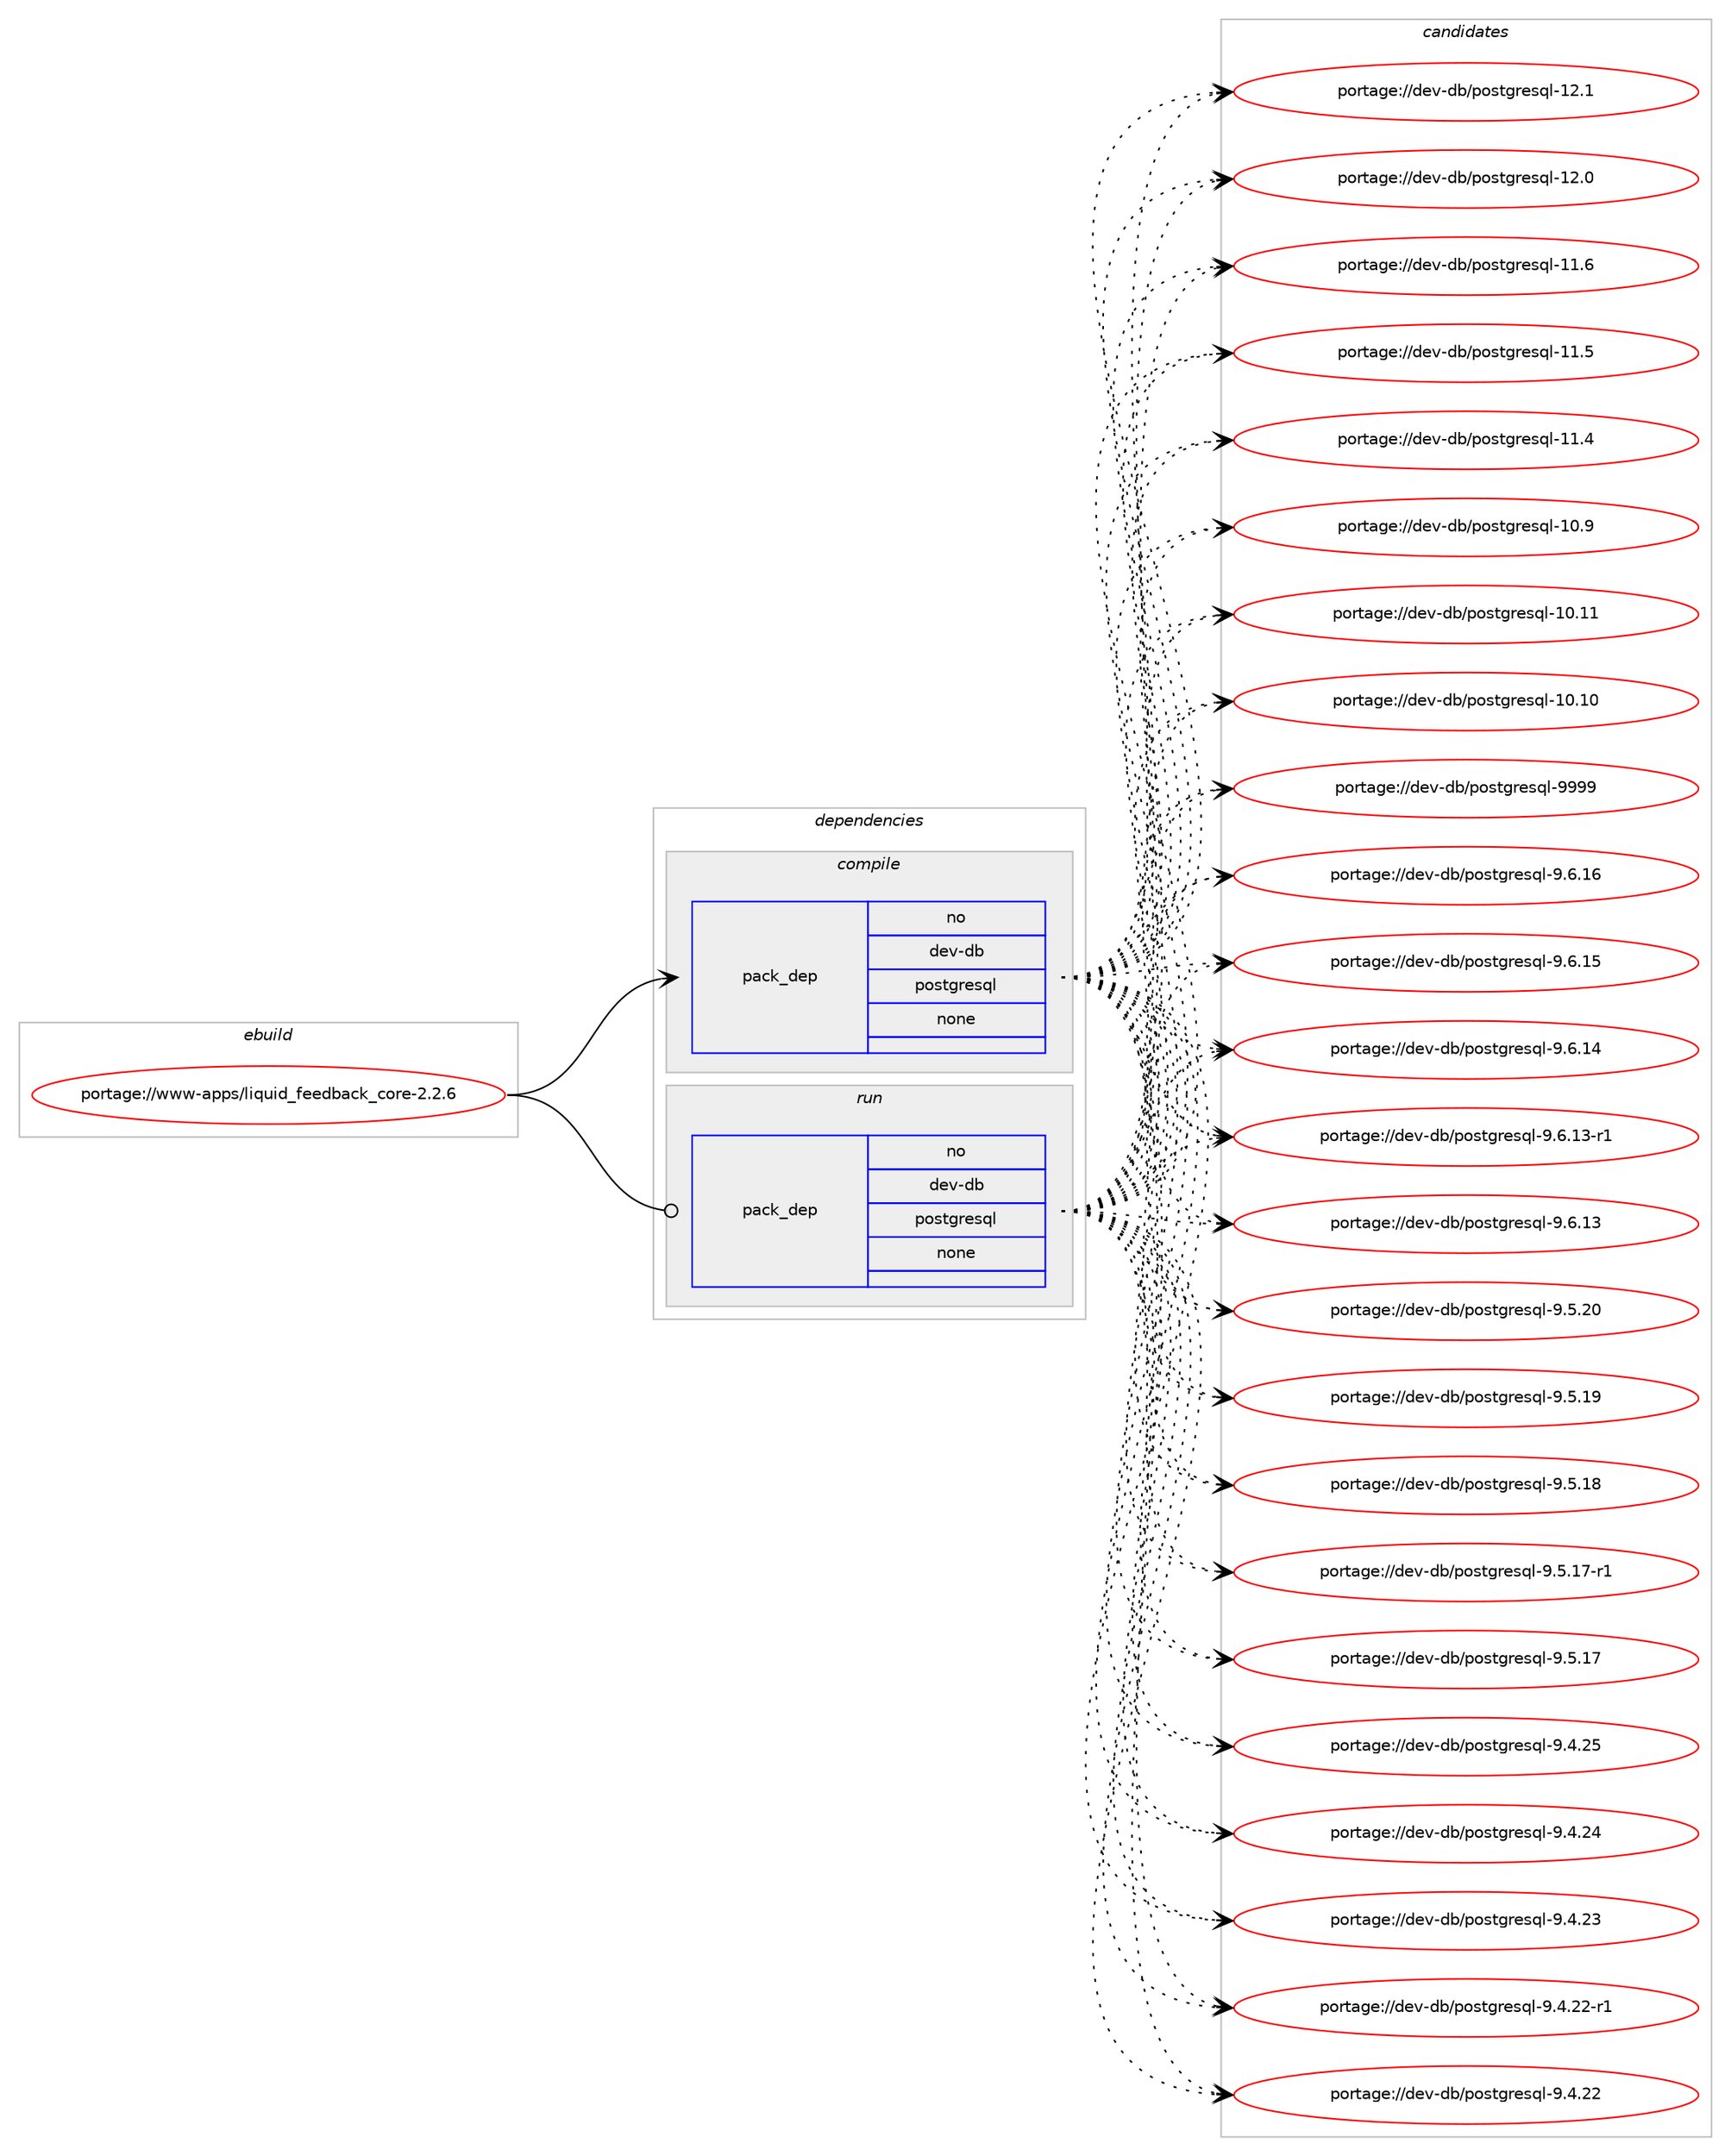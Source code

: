 digraph prolog {

# *************
# Graph options
# *************

newrank=true;
concentrate=true;
compound=true;
graph [rankdir=LR,fontname=Helvetica,fontsize=10,ranksep=1.5];#, ranksep=2.5, nodesep=0.2];
edge  [arrowhead=vee];
node  [fontname=Helvetica,fontsize=10];

# **********
# The ebuild
# **********

subgraph cluster_leftcol {
color=gray;
rank=same;
label=<<i>ebuild</i>>;
id [label="portage://www-apps/liquid_feedback_core-2.2.6", color=red, width=4, href="../www-apps/liquid_feedback_core-2.2.6.svg"];
}

# ****************
# The dependencies
# ****************

subgraph cluster_midcol {
color=gray;
label=<<i>dependencies</i>>;
subgraph cluster_compile {
fillcolor="#eeeeee";
style=filled;
label=<<i>compile</i>>;
subgraph pack26943 {
dependency33637 [label=<<TABLE BORDER="0" CELLBORDER="1" CELLSPACING="0" CELLPADDING="4" WIDTH="220"><TR><TD ROWSPAN="6" CELLPADDING="30">pack_dep</TD></TR><TR><TD WIDTH="110">no</TD></TR><TR><TD>dev-db</TD></TR><TR><TD>postgresql</TD></TR><TR><TD>none</TD></TR><TR><TD></TD></TR></TABLE>>, shape=none, color=blue];
}
id:e -> dependency33637:w [weight=20,style="solid",arrowhead="vee"];
}
subgraph cluster_compileandrun {
fillcolor="#eeeeee";
style=filled;
label=<<i>compile and run</i>>;
}
subgraph cluster_run {
fillcolor="#eeeeee";
style=filled;
label=<<i>run</i>>;
subgraph pack26944 {
dependency33638 [label=<<TABLE BORDER="0" CELLBORDER="1" CELLSPACING="0" CELLPADDING="4" WIDTH="220"><TR><TD ROWSPAN="6" CELLPADDING="30">pack_dep</TD></TR><TR><TD WIDTH="110">no</TD></TR><TR><TD>dev-db</TD></TR><TR><TD>postgresql</TD></TR><TR><TD>none</TD></TR><TR><TD></TD></TR></TABLE>>, shape=none, color=blue];
}
id:e -> dependency33638:w [weight=20,style="solid",arrowhead="odot"];
}
}

# **************
# The candidates
# **************

subgraph cluster_choices {
rank=same;
color=gray;
label=<<i>candidates</i>>;

subgraph choice26943 {
color=black;
nodesep=1;
choice1001011184510098471121111151161031141011151131084557575757 [label="portage://dev-db/postgresql-9999", color=red, width=4,href="../dev-db/postgresql-9999.svg"];
choice10010111845100984711211111511610311410111511310845574654464954 [label="portage://dev-db/postgresql-9.6.16", color=red, width=4,href="../dev-db/postgresql-9.6.16.svg"];
choice10010111845100984711211111511610311410111511310845574654464953 [label="portage://dev-db/postgresql-9.6.15", color=red, width=4,href="../dev-db/postgresql-9.6.15.svg"];
choice10010111845100984711211111511610311410111511310845574654464952 [label="portage://dev-db/postgresql-9.6.14", color=red, width=4,href="../dev-db/postgresql-9.6.14.svg"];
choice100101118451009847112111115116103114101115113108455746544649514511449 [label="portage://dev-db/postgresql-9.6.13-r1", color=red, width=4,href="../dev-db/postgresql-9.6.13-r1.svg"];
choice10010111845100984711211111511610311410111511310845574654464951 [label="portage://dev-db/postgresql-9.6.13", color=red, width=4,href="../dev-db/postgresql-9.6.13.svg"];
choice10010111845100984711211111511610311410111511310845574653465048 [label="portage://dev-db/postgresql-9.5.20", color=red, width=4,href="../dev-db/postgresql-9.5.20.svg"];
choice10010111845100984711211111511610311410111511310845574653464957 [label="portage://dev-db/postgresql-9.5.19", color=red, width=4,href="../dev-db/postgresql-9.5.19.svg"];
choice10010111845100984711211111511610311410111511310845574653464956 [label="portage://dev-db/postgresql-9.5.18", color=red, width=4,href="../dev-db/postgresql-9.5.18.svg"];
choice100101118451009847112111115116103114101115113108455746534649554511449 [label="portage://dev-db/postgresql-9.5.17-r1", color=red, width=4,href="../dev-db/postgresql-9.5.17-r1.svg"];
choice10010111845100984711211111511610311410111511310845574653464955 [label="portage://dev-db/postgresql-9.5.17", color=red, width=4,href="../dev-db/postgresql-9.5.17.svg"];
choice10010111845100984711211111511610311410111511310845574652465053 [label="portage://dev-db/postgresql-9.4.25", color=red, width=4,href="../dev-db/postgresql-9.4.25.svg"];
choice10010111845100984711211111511610311410111511310845574652465052 [label="portage://dev-db/postgresql-9.4.24", color=red, width=4,href="../dev-db/postgresql-9.4.24.svg"];
choice10010111845100984711211111511610311410111511310845574652465051 [label="portage://dev-db/postgresql-9.4.23", color=red, width=4,href="../dev-db/postgresql-9.4.23.svg"];
choice100101118451009847112111115116103114101115113108455746524650504511449 [label="portage://dev-db/postgresql-9.4.22-r1", color=red, width=4,href="../dev-db/postgresql-9.4.22-r1.svg"];
choice10010111845100984711211111511610311410111511310845574652465050 [label="portage://dev-db/postgresql-9.4.22", color=red, width=4,href="../dev-db/postgresql-9.4.22.svg"];
choice1001011184510098471121111151161031141011151131084549504649 [label="portage://dev-db/postgresql-12.1", color=red, width=4,href="../dev-db/postgresql-12.1.svg"];
choice1001011184510098471121111151161031141011151131084549504648 [label="portage://dev-db/postgresql-12.0", color=red, width=4,href="../dev-db/postgresql-12.0.svg"];
choice1001011184510098471121111151161031141011151131084549494654 [label="portage://dev-db/postgresql-11.6", color=red, width=4,href="../dev-db/postgresql-11.6.svg"];
choice1001011184510098471121111151161031141011151131084549494653 [label="portage://dev-db/postgresql-11.5", color=red, width=4,href="../dev-db/postgresql-11.5.svg"];
choice1001011184510098471121111151161031141011151131084549494652 [label="portage://dev-db/postgresql-11.4", color=red, width=4,href="../dev-db/postgresql-11.4.svg"];
choice1001011184510098471121111151161031141011151131084549484657 [label="portage://dev-db/postgresql-10.9", color=red, width=4,href="../dev-db/postgresql-10.9.svg"];
choice100101118451009847112111115116103114101115113108454948464949 [label="portage://dev-db/postgresql-10.11", color=red, width=4,href="../dev-db/postgresql-10.11.svg"];
choice100101118451009847112111115116103114101115113108454948464948 [label="portage://dev-db/postgresql-10.10", color=red, width=4,href="../dev-db/postgresql-10.10.svg"];
dependency33637:e -> choice1001011184510098471121111151161031141011151131084557575757:w [style=dotted,weight="100"];
dependency33637:e -> choice10010111845100984711211111511610311410111511310845574654464954:w [style=dotted,weight="100"];
dependency33637:e -> choice10010111845100984711211111511610311410111511310845574654464953:w [style=dotted,weight="100"];
dependency33637:e -> choice10010111845100984711211111511610311410111511310845574654464952:w [style=dotted,weight="100"];
dependency33637:e -> choice100101118451009847112111115116103114101115113108455746544649514511449:w [style=dotted,weight="100"];
dependency33637:e -> choice10010111845100984711211111511610311410111511310845574654464951:w [style=dotted,weight="100"];
dependency33637:e -> choice10010111845100984711211111511610311410111511310845574653465048:w [style=dotted,weight="100"];
dependency33637:e -> choice10010111845100984711211111511610311410111511310845574653464957:w [style=dotted,weight="100"];
dependency33637:e -> choice10010111845100984711211111511610311410111511310845574653464956:w [style=dotted,weight="100"];
dependency33637:e -> choice100101118451009847112111115116103114101115113108455746534649554511449:w [style=dotted,weight="100"];
dependency33637:e -> choice10010111845100984711211111511610311410111511310845574653464955:w [style=dotted,weight="100"];
dependency33637:e -> choice10010111845100984711211111511610311410111511310845574652465053:w [style=dotted,weight="100"];
dependency33637:e -> choice10010111845100984711211111511610311410111511310845574652465052:w [style=dotted,weight="100"];
dependency33637:e -> choice10010111845100984711211111511610311410111511310845574652465051:w [style=dotted,weight="100"];
dependency33637:e -> choice100101118451009847112111115116103114101115113108455746524650504511449:w [style=dotted,weight="100"];
dependency33637:e -> choice10010111845100984711211111511610311410111511310845574652465050:w [style=dotted,weight="100"];
dependency33637:e -> choice1001011184510098471121111151161031141011151131084549504649:w [style=dotted,weight="100"];
dependency33637:e -> choice1001011184510098471121111151161031141011151131084549504648:w [style=dotted,weight="100"];
dependency33637:e -> choice1001011184510098471121111151161031141011151131084549494654:w [style=dotted,weight="100"];
dependency33637:e -> choice1001011184510098471121111151161031141011151131084549494653:w [style=dotted,weight="100"];
dependency33637:e -> choice1001011184510098471121111151161031141011151131084549494652:w [style=dotted,weight="100"];
dependency33637:e -> choice1001011184510098471121111151161031141011151131084549484657:w [style=dotted,weight="100"];
dependency33637:e -> choice100101118451009847112111115116103114101115113108454948464949:w [style=dotted,weight="100"];
dependency33637:e -> choice100101118451009847112111115116103114101115113108454948464948:w [style=dotted,weight="100"];
}
subgraph choice26944 {
color=black;
nodesep=1;
choice1001011184510098471121111151161031141011151131084557575757 [label="portage://dev-db/postgresql-9999", color=red, width=4,href="../dev-db/postgresql-9999.svg"];
choice10010111845100984711211111511610311410111511310845574654464954 [label="portage://dev-db/postgresql-9.6.16", color=red, width=4,href="../dev-db/postgresql-9.6.16.svg"];
choice10010111845100984711211111511610311410111511310845574654464953 [label="portage://dev-db/postgresql-9.6.15", color=red, width=4,href="../dev-db/postgresql-9.6.15.svg"];
choice10010111845100984711211111511610311410111511310845574654464952 [label="portage://dev-db/postgresql-9.6.14", color=red, width=4,href="../dev-db/postgresql-9.6.14.svg"];
choice100101118451009847112111115116103114101115113108455746544649514511449 [label="portage://dev-db/postgresql-9.6.13-r1", color=red, width=4,href="../dev-db/postgresql-9.6.13-r1.svg"];
choice10010111845100984711211111511610311410111511310845574654464951 [label="portage://dev-db/postgresql-9.6.13", color=red, width=4,href="../dev-db/postgresql-9.6.13.svg"];
choice10010111845100984711211111511610311410111511310845574653465048 [label="portage://dev-db/postgresql-9.5.20", color=red, width=4,href="../dev-db/postgresql-9.5.20.svg"];
choice10010111845100984711211111511610311410111511310845574653464957 [label="portage://dev-db/postgresql-9.5.19", color=red, width=4,href="../dev-db/postgresql-9.5.19.svg"];
choice10010111845100984711211111511610311410111511310845574653464956 [label="portage://dev-db/postgresql-9.5.18", color=red, width=4,href="../dev-db/postgresql-9.5.18.svg"];
choice100101118451009847112111115116103114101115113108455746534649554511449 [label="portage://dev-db/postgresql-9.5.17-r1", color=red, width=4,href="../dev-db/postgresql-9.5.17-r1.svg"];
choice10010111845100984711211111511610311410111511310845574653464955 [label="portage://dev-db/postgresql-9.5.17", color=red, width=4,href="../dev-db/postgresql-9.5.17.svg"];
choice10010111845100984711211111511610311410111511310845574652465053 [label="portage://dev-db/postgresql-9.4.25", color=red, width=4,href="../dev-db/postgresql-9.4.25.svg"];
choice10010111845100984711211111511610311410111511310845574652465052 [label="portage://dev-db/postgresql-9.4.24", color=red, width=4,href="../dev-db/postgresql-9.4.24.svg"];
choice10010111845100984711211111511610311410111511310845574652465051 [label="portage://dev-db/postgresql-9.4.23", color=red, width=4,href="../dev-db/postgresql-9.4.23.svg"];
choice100101118451009847112111115116103114101115113108455746524650504511449 [label="portage://dev-db/postgresql-9.4.22-r1", color=red, width=4,href="../dev-db/postgresql-9.4.22-r1.svg"];
choice10010111845100984711211111511610311410111511310845574652465050 [label="portage://dev-db/postgresql-9.4.22", color=red, width=4,href="../dev-db/postgresql-9.4.22.svg"];
choice1001011184510098471121111151161031141011151131084549504649 [label="portage://dev-db/postgresql-12.1", color=red, width=4,href="../dev-db/postgresql-12.1.svg"];
choice1001011184510098471121111151161031141011151131084549504648 [label="portage://dev-db/postgresql-12.0", color=red, width=4,href="../dev-db/postgresql-12.0.svg"];
choice1001011184510098471121111151161031141011151131084549494654 [label="portage://dev-db/postgresql-11.6", color=red, width=4,href="../dev-db/postgresql-11.6.svg"];
choice1001011184510098471121111151161031141011151131084549494653 [label="portage://dev-db/postgresql-11.5", color=red, width=4,href="../dev-db/postgresql-11.5.svg"];
choice1001011184510098471121111151161031141011151131084549494652 [label="portage://dev-db/postgresql-11.4", color=red, width=4,href="../dev-db/postgresql-11.4.svg"];
choice1001011184510098471121111151161031141011151131084549484657 [label="portage://dev-db/postgresql-10.9", color=red, width=4,href="../dev-db/postgresql-10.9.svg"];
choice100101118451009847112111115116103114101115113108454948464949 [label="portage://dev-db/postgresql-10.11", color=red, width=4,href="../dev-db/postgresql-10.11.svg"];
choice100101118451009847112111115116103114101115113108454948464948 [label="portage://dev-db/postgresql-10.10", color=red, width=4,href="../dev-db/postgresql-10.10.svg"];
dependency33638:e -> choice1001011184510098471121111151161031141011151131084557575757:w [style=dotted,weight="100"];
dependency33638:e -> choice10010111845100984711211111511610311410111511310845574654464954:w [style=dotted,weight="100"];
dependency33638:e -> choice10010111845100984711211111511610311410111511310845574654464953:w [style=dotted,weight="100"];
dependency33638:e -> choice10010111845100984711211111511610311410111511310845574654464952:w [style=dotted,weight="100"];
dependency33638:e -> choice100101118451009847112111115116103114101115113108455746544649514511449:w [style=dotted,weight="100"];
dependency33638:e -> choice10010111845100984711211111511610311410111511310845574654464951:w [style=dotted,weight="100"];
dependency33638:e -> choice10010111845100984711211111511610311410111511310845574653465048:w [style=dotted,weight="100"];
dependency33638:e -> choice10010111845100984711211111511610311410111511310845574653464957:w [style=dotted,weight="100"];
dependency33638:e -> choice10010111845100984711211111511610311410111511310845574653464956:w [style=dotted,weight="100"];
dependency33638:e -> choice100101118451009847112111115116103114101115113108455746534649554511449:w [style=dotted,weight="100"];
dependency33638:e -> choice10010111845100984711211111511610311410111511310845574653464955:w [style=dotted,weight="100"];
dependency33638:e -> choice10010111845100984711211111511610311410111511310845574652465053:w [style=dotted,weight="100"];
dependency33638:e -> choice10010111845100984711211111511610311410111511310845574652465052:w [style=dotted,weight="100"];
dependency33638:e -> choice10010111845100984711211111511610311410111511310845574652465051:w [style=dotted,weight="100"];
dependency33638:e -> choice100101118451009847112111115116103114101115113108455746524650504511449:w [style=dotted,weight="100"];
dependency33638:e -> choice10010111845100984711211111511610311410111511310845574652465050:w [style=dotted,weight="100"];
dependency33638:e -> choice1001011184510098471121111151161031141011151131084549504649:w [style=dotted,weight="100"];
dependency33638:e -> choice1001011184510098471121111151161031141011151131084549504648:w [style=dotted,weight="100"];
dependency33638:e -> choice1001011184510098471121111151161031141011151131084549494654:w [style=dotted,weight="100"];
dependency33638:e -> choice1001011184510098471121111151161031141011151131084549494653:w [style=dotted,weight="100"];
dependency33638:e -> choice1001011184510098471121111151161031141011151131084549494652:w [style=dotted,weight="100"];
dependency33638:e -> choice1001011184510098471121111151161031141011151131084549484657:w [style=dotted,weight="100"];
dependency33638:e -> choice100101118451009847112111115116103114101115113108454948464949:w [style=dotted,weight="100"];
dependency33638:e -> choice100101118451009847112111115116103114101115113108454948464948:w [style=dotted,weight="100"];
}
}

}

